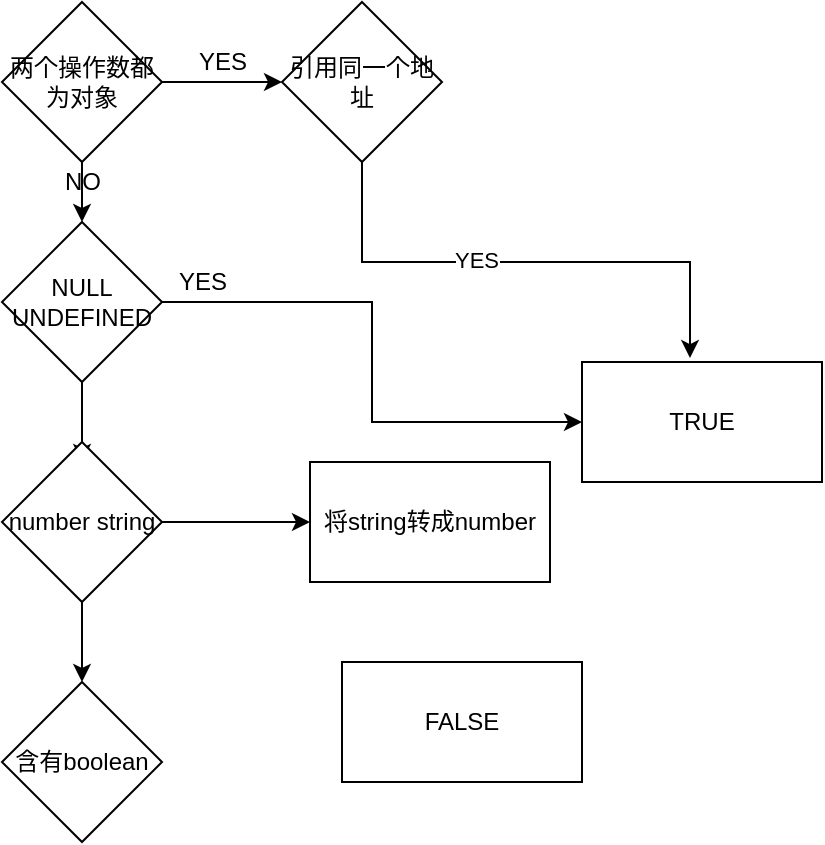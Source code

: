 <mxfile version="15.6.3" type="github">
  <diagram id="Siv8FAwCyuh4PKJD4OeR" name="Page-1">
    <mxGraphModel dx="942" dy="712" grid="1" gridSize="10" guides="1" tooltips="1" connect="1" arrows="1" fold="1" page="1" pageScale="1" pageWidth="827" pageHeight="1169" math="0" shadow="0">
      <root>
        <mxCell id="0" />
        <mxCell id="1" parent="0" />
        <mxCell id="fXIOj4QNV6hqNR8WX809-7" style="edgeStyle=orthogonalEdgeStyle;rounded=0;orthogonalLoop=1;jettySize=auto;html=1;exitX=1;exitY=0.5;exitDx=0;exitDy=0;entryX=0;entryY=0.5;entryDx=0;entryDy=0;" edge="1" parent="1" source="fXIOj4QNV6hqNR8WX809-4" target="fXIOj4QNV6hqNR8WX809-6">
          <mxGeometry relative="1" as="geometry" />
        </mxCell>
        <mxCell id="fXIOj4QNV6hqNR8WX809-12" style="edgeStyle=orthogonalEdgeStyle;rounded=0;orthogonalLoop=1;jettySize=auto;html=1;exitX=0.5;exitY=1;exitDx=0;exitDy=0;entryX=0.5;entryY=0;entryDx=0;entryDy=0;" edge="1" parent="1" source="fXIOj4QNV6hqNR8WX809-4" target="fXIOj4QNV6hqNR8WX809-11">
          <mxGeometry relative="1" as="geometry" />
        </mxCell>
        <mxCell id="fXIOj4QNV6hqNR8WX809-4" value="两个操作数都为对象" style="rhombus;whiteSpace=wrap;html=1;" vertex="1" parent="1">
          <mxGeometry x="200" y="150" width="80" height="80" as="geometry" />
        </mxCell>
        <mxCell id="fXIOj4QNV6hqNR8WX809-15" style="edgeStyle=orthogonalEdgeStyle;rounded=0;orthogonalLoop=1;jettySize=auto;html=1;exitX=0.5;exitY=1;exitDx=0;exitDy=0;entryX=0.45;entryY=-0.033;entryDx=0;entryDy=0;entryPerimeter=0;" edge="1" parent="1" source="fXIOj4QNV6hqNR8WX809-6" target="fXIOj4QNV6hqNR8WX809-9">
          <mxGeometry relative="1" as="geometry" />
        </mxCell>
        <mxCell id="fXIOj4QNV6hqNR8WX809-17" value="YES" style="edgeLabel;html=1;align=center;verticalAlign=middle;resizable=0;points=[];" vertex="1" connectable="0" parent="fXIOj4QNV6hqNR8WX809-15">
          <mxGeometry x="-0.182" y="1" relative="1" as="geometry">
            <mxPoint as="offset" />
          </mxGeometry>
        </mxCell>
        <mxCell id="fXIOj4QNV6hqNR8WX809-6" value="引用同一个地址" style="rhombus;whiteSpace=wrap;html=1;" vertex="1" parent="1">
          <mxGeometry x="340" y="150" width="80" height="80" as="geometry" />
        </mxCell>
        <mxCell id="fXIOj4QNV6hqNR8WX809-8" value="YES" style="text;html=1;align=center;verticalAlign=middle;resizable=0;points=[];autosize=1;strokeColor=none;fillColor=none;" vertex="1" parent="1">
          <mxGeometry x="290" y="170" width="40" height="20" as="geometry" />
        </mxCell>
        <mxCell id="fXIOj4QNV6hqNR8WX809-9" value="TRUE" style="rounded=0;whiteSpace=wrap;html=1;" vertex="1" parent="1">
          <mxGeometry x="490" y="330" width="120" height="60" as="geometry" />
        </mxCell>
        <mxCell id="fXIOj4QNV6hqNR8WX809-10" value="FALSE" style="rounded=0;whiteSpace=wrap;html=1;" vertex="1" parent="1">
          <mxGeometry x="370" y="480" width="120" height="60" as="geometry" />
        </mxCell>
        <mxCell id="fXIOj4QNV6hqNR8WX809-14" style="edgeStyle=orthogonalEdgeStyle;rounded=0;orthogonalLoop=1;jettySize=auto;html=1;exitX=1;exitY=0.5;exitDx=0;exitDy=0;entryX=0;entryY=0.5;entryDx=0;entryDy=0;" edge="1" parent="1" source="fXIOj4QNV6hqNR8WX809-11" target="fXIOj4QNV6hqNR8WX809-9">
          <mxGeometry relative="1" as="geometry" />
        </mxCell>
        <mxCell id="fXIOj4QNV6hqNR8WX809-19" style="edgeStyle=orthogonalEdgeStyle;rounded=0;orthogonalLoop=1;jettySize=auto;html=1;exitX=0.5;exitY=1;exitDx=0;exitDy=0;entryX=0.5;entryY=0.125;entryDx=0;entryDy=0;entryPerimeter=0;" edge="1" parent="1" source="fXIOj4QNV6hqNR8WX809-11" target="fXIOj4QNV6hqNR8WX809-18">
          <mxGeometry relative="1" as="geometry" />
        </mxCell>
        <mxCell id="fXIOj4QNV6hqNR8WX809-11" value="NULL UNDEFINED" style="rhombus;whiteSpace=wrap;html=1;" vertex="1" parent="1">
          <mxGeometry x="200" y="260" width="80" height="80" as="geometry" />
        </mxCell>
        <mxCell id="fXIOj4QNV6hqNR8WX809-13" value="NO" style="text;html=1;align=center;verticalAlign=middle;resizable=0;points=[];autosize=1;strokeColor=none;fillColor=none;" vertex="1" parent="1">
          <mxGeometry x="225" y="230" width="30" height="20" as="geometry" />
        </mxCell>
        <mxCell id="fXIOj4QNV6hqNR8WX809-16" value="YES" style="text;html=1;align=center;verticalAlign=middle;resizable=0;points=[];autosize=1;strokeColor=none;fillColor=none;" vertex="1" parent="1">
          <mxGeometry x="280" y="280" width="40" height="20" as="geometry" />
        </mxCell>
        <mxCell id="fXIOj4QNV6hqNR8WX809-21" style="edgeStyle=orthogonalEdgeStyle;rounded=0;orthogonalLoop=1;jettySize=auto;html=1;exitX=1;exitY=0.5;exitDx=0;exitDy=0;" edge="1" parent="1" source="fXIOj4QNV6hqNR8WX809-18" target="fXIOj4QNV6hqNR8WX809-20">
          <mxGeometry relative="1" as="geometry" />
        </mxCell>
        <mxCell id="fXIOj4QNV6hqNR8WX809-23" style="edgeStyle=orthogonalEdgeStyle;rounded=0;orthogonalLoop=1;jettySize=auto;html=1;exitX=0.5;exitY=1;exitDx=0;exitDy=0;" edge="1" parent="1" source="fXIOj4QNV6hqNR8WX809-18" target="fXIOj4QNV6hqNR8WX809-22">
          <mxGeometry relative="1" as="geometry" />
        </mxCell>
        <mxCell id="fXIOj4QNV6hqNR8WX809-18" value="number string" style="rhombus;whiteSpace=wrap;html=1;" vertex="1" parent="1">
          <mxGeometry x="200" y="370" width="80" height="80" as="geometry" />
        </mxCell>
        <mxCell id="fXIOj4QNV6hqNR8WX809-20" value="将string转成number" style="rounded=0;whiteSpace=wrap;html=1;" vertex="1" parent="1">
          <mxGeometry x="354" y="380" width="120" height="60" as="geometry" />
        </mxCell>
        <mxCell id="fXIOj4QNV6hqNR8WX809-22" value="含有boolean" style="rhombus;whiteSpace=wrap;html=1;" vertex="1" parent="1">
          <mxGeometry x="200" y="490" width="80" height="80" as="geometry" />
        </mxCell>
      </root>
    </mxGraphModel>
  </diagram>
</mxfile>
